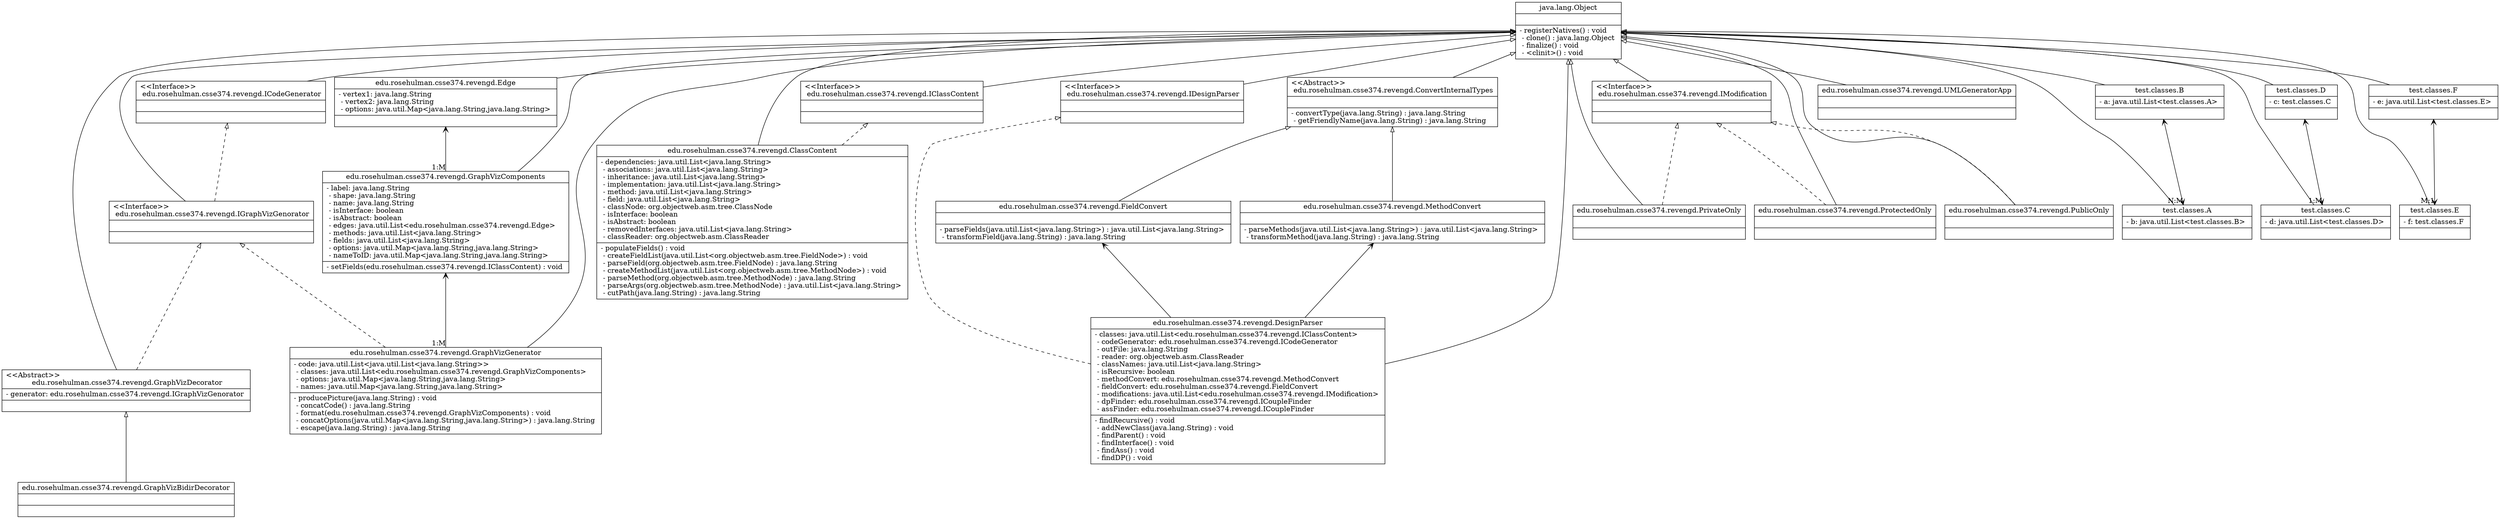 digraph uml { rankdir=BT;0 [ shape = "record" , label = "{ edu.rosehulman.csse374.revengd.GraphVizBidirDecorator | | }", ]; 0->19[style="solid", arrowhead="onormal", ] 1 [ shape = "record" , label = "{ edu.rosehulman.csse374.revengd.Edge | - vertex1: java.lang.String \l - vertex2: java.lang.String \l - options: java.util.Map\<java.lang.String,java.lang.String\> \l | }", ]; 1->20[style="solid", arrowhead="onormal", ] 2 [ shape = "record" , label = "{ edu.rosehulman.csse374.revengd.GraphVizComponents | - label: java.lang.String \l - shape: java.lang.String \l - name: java.lang.String \l - isInterface: boolean \l - isAbstract: boolean \l - edges: java.util.List\<edu.rosehulman.csse374.revengd.Edge\> \l - methods: java.util.List\<java.lang.String\> \l - fields: java.util.List\<java.lang.String\> \l - options: java.util.Map\<java.lang.String,java.lang.String\> \l - nameToID: java.util.Map\<java.lang.String,java.lang.String\> \l | - setFields(edu.rosehulman.csse374.revengd.IClassContent) : void \l }", ]; 2->20[style="solid", arrowhead="onormal", ] 2->1[taillabel="1\:M", style="solid", arrowhead="vee", ] 3 [ shape = "record" , label = "{ edu.rosehulman.csse374.revengd.ClassContent | - dependencies: java.util.List\<java.lang.String\> \l - associations: java.util.List\<java.lang.String\> \l - inheritance: java.util.List\<java.lang.String\> \l - implementation: java.util.List\<java.lang.String\> \l - method: java.util.List\<java.lang.String\> \l - field: java.util.List\<java.lang.String\> \l - classNode: org.objectweb.asm.tree.ClassNode \l - isInterface: boolean \l - isAbstract: boolean \l - removedInterfaces: java.util.List\<java.lang.String\> \l - classReader: org.objectweb.asm.ClassReader \l | - populateFields() : void \l - createFieldList(java.util.List\<org.objectweb.asm.tree.FieldNode\>) : void \l - parseField(org.objectweb.asm.tree.FieldNode) : java.lang.String \l - createMethodList(java.util.List\<org.objectweb.asm.tree.MethodNode\>) : void \l - parseMethod(org.objectweb.asm.tree.MethodNode) : java.lang.String \l - parseArgs(org.objectweb.asm.tree.MethodNode) : java.util.List\<java.lang.String\> \l - cutPath(java.lang.String) : java.lang.String \l }", ]; 3->20[style="solid", arrowhead="onormal", ] 3->21[style="dashed", arrowhead="onormal", ] 4 [ shape = "record" , label = "{ \<\<Abstract\>\>\l edu.rosehulman.csse374.revengd.ConvertInternalTypes | | - convertType(java.lang.String) : java.lang.String \l - getFriendlyName(java.lang.String) : java.lang.String \l }", ]; 4->20[style="solid", arrowhead="onormal", ] 5 [ shape = "record" , label = "{ edu.rosehulman.csse374.revengd.DesignParser | - classes: java.util.List\<edu.rosehulman.csse374.revengd.IClassContent\> \l - codeGenerator: edu.rosehulman.csse374.revengd.ICodeGenerator \l - outFile: java.lang.String \l - reader: org.objectweb.asm.ClassReader \l - classNames: java.util.List\<java.lang.String\> \l - isRecursive: boolean \l - methodConvert: edu.rosehulman.csse374.revengd.MethodConvert \l - fieldConvert: edu.rosehulman.csse374.revengd.FieldConvert \l - modifications: java.util.List\<edu.rosehulman.csse374.revengd.IModification\> \l - dpFinder: edu.rosehulman.csse374.revengd.ICoupleFinder \l - assFinder: edu.rosehulman.csse374.revengd.ICoupleFinder \l | - findRecursive() : void \l - addNewClass(java.lang.String) : void \l - findParent() : void \l - findInterface() : void \l - findAss() : void \l - findDP() : void \l }", ]; 5->20[style="solid", arrowhead="onormal", ] 5->22[style="dashed", arrowhead="onormal", ] 5->8[style="solid", arrowhead="vee", ] 5->6[style="solid", arrowhead="vee", ] 6 [ shape = "record" , label = "{ edu.rosehulman.csse374.revengd.FieldConvert | | - parseFields(java.util.List\<java.lang.String\>) : java.util.List\<java.lang.String\> \l - transformField(java.lang.String) : java.lang.String \l }", ]; 6->4[style="solid", arrowhead="onormal", ] 7 [ shape = "record" , label = "{ edu.rosehulman.csse374.revengd.GraphVizGenerator | - code: java.util.List\<java.util.List\<java.lang.String\>\> \l - classes: java.util.List\<edu.rosehulman.csse374.revengd.GraphVizComponents\> \l - options: java.util.Map\<java.lang.String,java.lang.String\> \l - names: java.util.Map\<java.lang.String,java.lang.String\> \l | - producePicture(java.lang.String) : void \l - concatCode() : java.lang.String \l - format(edu.rosehulman.csse374.revengd.GraphVizComponents) : void \l - concatOptions(java.util.Map\<java.lang.String,java.lang.String\>) : java.lang.String \l - escape(java.lang.String) : java.lang.String \l }", ]; 7->20[style="solid", arrowhead="onormal", ] 7->23[style="dashed", arrowhead="onormal", ] 7->2[taillabel="1\:M", style="solid", arrowhead="vee", ] 8 [ shape = "record" , label = "{ edu.rosehulman.csse374.revengd.MethodConvert | | - parseMethods(java.util.List\<java.lang.String\>) : java.util.List\<java.lang.String\> \l - transformMethod(java.lang.String) : java.lang.String \l }", ]; 8->4[style="solid", arrowhead="onormal", ] 9 [ shape = "record" , label = "{ edu.rosehulman.csse374.revengd.PrivateOnly | | }", ]; 9->20[style="solid", arrowhead="onormal", ] 9->24[style="dashed", arrowhead="onormal", ] 10 [ shape = "record" , label = "{ edu.rosehulman.csse374.revengd.ProtectedOnly | | }", ]; 10->20[style="solid", arrowhead="onormal", ] 10->24[style="dashed", arrowhead="onormal", ] 11 [ shape = "record" , label = "{ edu.rosehulman.csse374.revengd.PublicOnly | | }", ]; 11->20[style="solid", arrowhead="onormal", ] 11->24[style="dashed", arrowhead="onormal", ] 12 [ shape = "record" , label = "{ edu.rosehulman.csse374.revengd.UMLGeneratorApp | | }", ]; 12->20[style="solid", arrowhead="onormal", ] 13 [ shape = "record" , label = "{ test.classes.A | - b: java.util.List\<test.classes.B\> \l | }", ]; 13->20[style="solid", arrowhead="onormal", ] 13->14[taillabel="N\:M", style="solid", arrowhead="vee", dir="both", arrowtail="vee", ] 14 [ shape = "record" , label = "{ test.classes.B | - a: java.util.List\<test.classes.A\> \l | }", ]; 14->20[style="solid", arrowhead="onormal", ] 15 [ shape = "record" , label = "{ test.classes.C | - d: java.util.List\<test.classes.D\> \l | }", ]; 15->20[style="solid", arrowhead="onormal", ] 15->16[taillabel="1\:M", style="solid", arrowhead="vee", dir="both", arrowtail="vee", ] 16 [ shape = "record" , label = "{ test.classes.D | - c: test.classes.C \l | }", ]; 16->20[style="solid", arrowhead="onormal", ] 17 [ shape = "record" , label = "{ test.classes.E | - f: test.classes.F \l | }", ]; 17->20[style="solid", arrowhead="onormal", ] 17->18[taillabel="M\:1", style="solid", arrowhead="vee", dir="both", arrowtail="vee", ] 18 [ shape = "record" , label = "{ test.classes.F | - e: java.util.List\<test.classes.E\> \l | }", ]; 18->20[style="solid", arrowhead="onormal", ] 19 [ shape = "record" , label = "{ \<\<Abstract\>\>\l edu.rosehulman.csse374.revengd.GraphVizDecorator | - generator: edu.rosehulman.csse374.revengd.IGraphVizGenorator \l | }", ]; 19->20[style="solid", arrowhead="onormal", ] 19->23[style="dashed", arrowhead="onormal", ] 20 [ shape = "record" , label = "{ java.lang.Object | | - registerNatives() : void \l - clone() : java.lang.Object \l - finalize() : void \l - \<clinit\>() : void \l }", ]; 21 [ shape = "record" , label = "{ \<\<Interface\>\>\l edu.rosehulman.csse374.revengd.IClassContent | | }", ]; 21->20[style="solid", arrowhead="onormal", ] 22 [ shape = "record" , label = "{ \<\<Interface\>\>\l edu.rosehulman.csse374.revengd.IDesignParser | | }", ]; 22->20[style="solid", arrowhead="onormal", ] 23 [ shape = "record" , label = "{ \<\<Interface\>\>\l edu.rosehulman.csse374.revengd.IGraphVizGenorator | | }", ]; 23->20[style="solid", arrowhead="onormal", ] 23->25[style="dashed", arrowhead="onormal", ] 24 [ shape = "record" , label = "{ \<\<Interface\>\>\l edu.rosehulman.csse374.revengd.IModification | | }", ]; 24->20[style="solid", arrowhead="onormal", ] 25 [ shape = "record" , label = "{ \<\<Interface\>\>\l edu.rosehulman.csse374.revengd.ICodeGenerator | | }", ]; 25->20[style="solid", arrowhead="onormal", ]  }